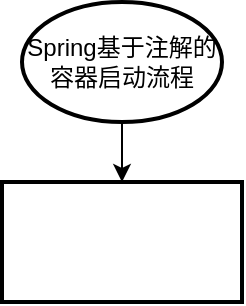 <mxfile version="13.9.9" type="device"><diagram id="C5RBs43oDa-KdzZeNtuy" name="Page-1"><mxGraphModel dx="1360" dy="862" grid="1" gridSize="10" guides="1" tooltips="1" connect="1" arrows="1" fold="1" page="1" pageScale="1" pageWidth="827" pageHeight="1169" math="0" shadow="0"><root><mxCell id="WIyWlLk6GJQsqaUBKTNV-0"/><mxCell id="WIyWlLk6GJQsqaUBKTNV-1" parent="WIyWlLk6GJQsqaUBKTNV-0"/><mxCell id="bw4MvVxxois7_UBXZSez-3" value="" style="edgeStyle=orthogonalEdgeStyle;rounded=0;orthogonalLoop=1;jettySize=auto;html=1;" edge="1" parent="WIyWlLk6GJQsqaUBKTNV-1" source="bw4MvVxxois7_UBXZSez-1" target="bw4MvVxxois7_UBXZSez-2"><mxGeometry relative="1" as="geometry"/></mxCell><mxCell id="bw4MvVxxois7_UBXZSez-1" value="Spring基于注解的容器启动流程" style="strokeWidth=2;html=1;shape=mxgraph.flowchart.start_1;whiteSpace=wrap;" vertex="1" parent="WIyWlLk6GJQsqaUBKTNV-1"><mxGeometry x="340" y="40" width="100" height="60" as="geometry"/></mxCell><mxCell id="bw4MvVxxois7_UBXZSez-2" value="" style="whiteSpace=wrap;html=1;strokeWidth=2;" vertex="1" parent="WIyWlLk6GJQsqaUBKTNV-1"><mxGeometry x="330" y="130" width="120" height="60" as="geometry"/></mxCell></root></mxGraphModel></diagram></mxfile>
